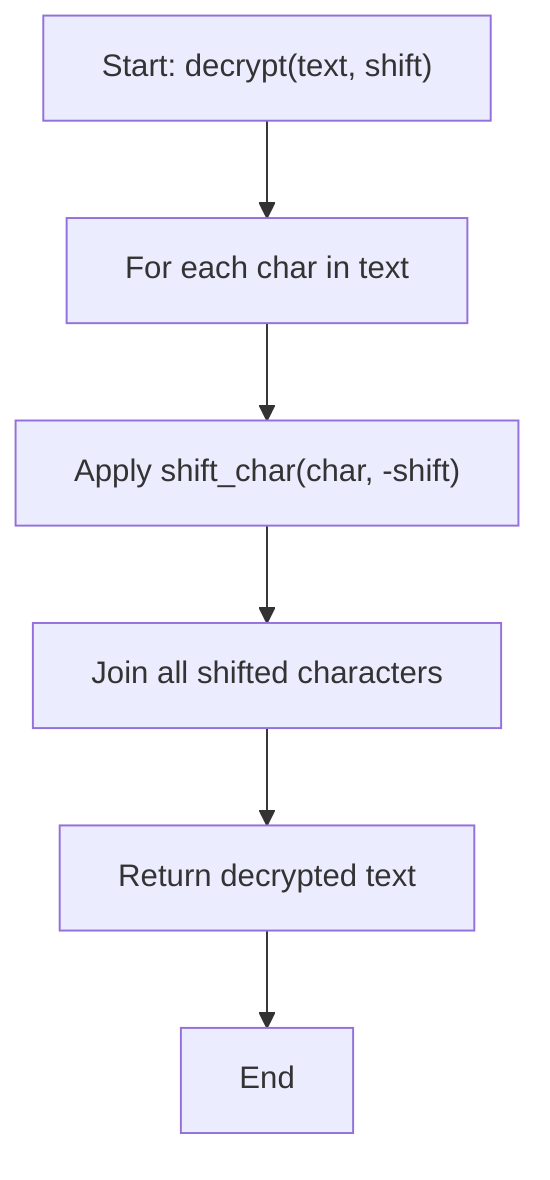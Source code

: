 graph TD;
    A["Start: decrypt(text, shift)"] --> B["For each char in text"]
    B --> C["Apply shift_char(char, -shift)"]
    C --> D["Join all shifted characters"]
    D --> E["Return decrypted text"]
    E --> F["End"]